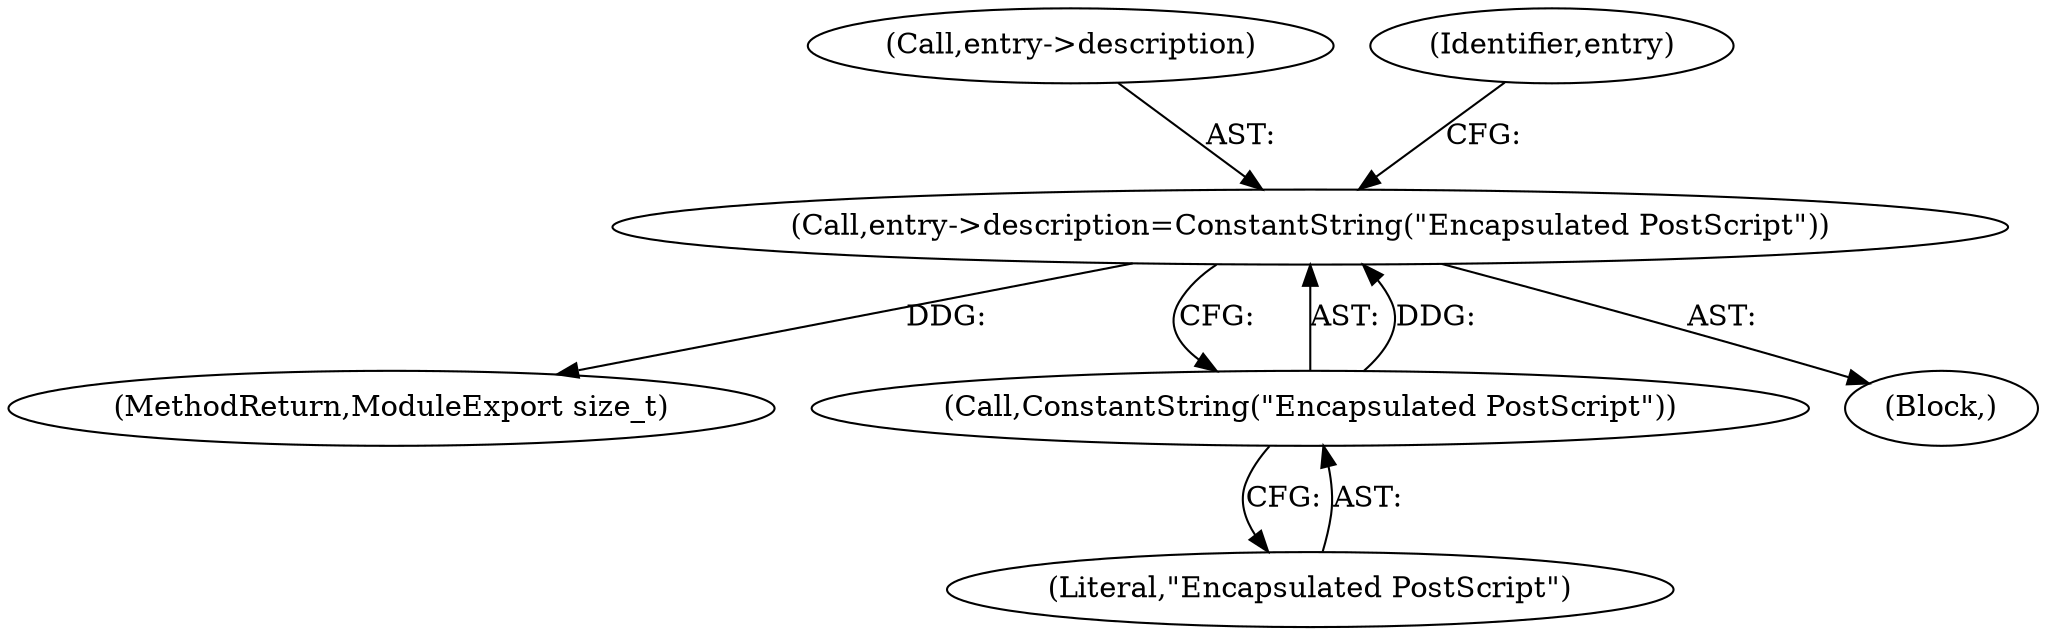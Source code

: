 digraph "0_ImageMagick_8598a497e2d1f556a34458cf54b40ba40674734c_0@pointer" {
"1000283" [label="(Call,entry->description=ConstantString(\"Encapsulated PostScript\"))"];
"1000287" [label="(Call,ConstantString(\"Encapsulated PostScript\"))"];
"1000288" [label="(Literal,\"Encapsulated PostScript\")"];
"1000283" [label="(Call,entry->description=ConstantString(\"Encapsulated PostScript\"))"];
"1000436" [label="(MethodReturn,ModuleExport size_t)"];
"1000287" [label="(Call,ConstantString(\"Encapsulated PostScript\"))"];
"1000102" [label="(Block,)"];
"1000284" [label="(Call,entry->description)"];
"1000291" [label="(Identifier,entry)"];
"1000283" -> "1000102"  [label="AST: "];
"1000283" -> "1000287"  [label="CFG: "];
"1000284" -> "1000283"  [label="AST: "];
"1000287" -> "1000283"  [label="AST: "];
"1000291" -> "1000283"  [label="CFG: "];
"1000283" -> "1000436"  [label="DDG: "];
"1000287" -> "1000283"  [label="DDG: "];
"1000287" -> "1000288"  [label="CFG: "];
"1000288" -> "1000287"  [label="AST: "];
}

